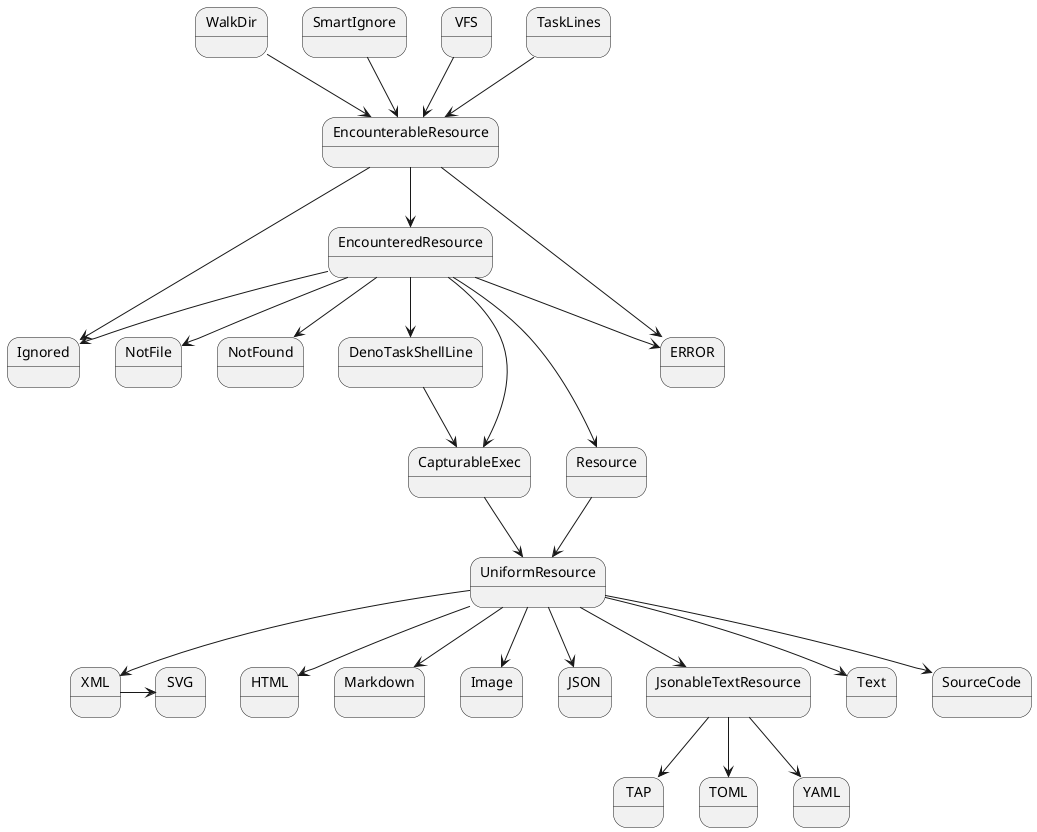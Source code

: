 @startuml Resources State Machine

state WalkDir {
}

state SmartIgnore {
}

state VFS {
}

state TaskLines {
}

state EncounterableResource {
}

state Ignored {
}

state EncounteredResource {
}

state NotFile {
}

state NotFound {
}

state ERROR {
}

state DenoTaskShellLine {
}

state Resource {
}

state CapturableExec {
}

state UniformResource {
}

state HTML {
}

state Markdown {
}

state Image {
}

state JSON {
}

state JsonableTextResource {
}

state TAP {
}

state TOML {
}

state YAML {
}

state Text {
}

state XML {
}

state SVG {
}

state SourceCode {
}

WalkDir --> EncounterableResource
SmartIgnore --> EncounterableResource
VFS --> EncounterableResource
TaskLines --> EncounterableResource

EncounterableResource --> Ignored
EncounterableResource --> ERROR
EncounterableResource --> EncounteredResource
EncounteredResource --> Ignored
EncounteredResource --> ERROR
EncounteredResource --> NotFile
EncounteredResource --> NotFound
EncounteredResource --> Resource
EncounteredResource --> CapturableExec

EncounteredResource --> DenoTaskShellLine
DenoTaskShellLine --> CapturableExec

Resource --> UniformResource
CapturableExec --> UniformResource

UniformResource --> HTML
UniformResource --> Image
UniformResource --> Markdown
UniformResource --> Text
UniformResource --> SourceCode

UniformResource --> JSON
UniformResource --> JsonableTextResource
JsonableTextResource --> TAP
JsonableTextResource --> TOML
JsonableTextResource --> YAML

UniformResource --> XML
XML -> SVG

@enduml
